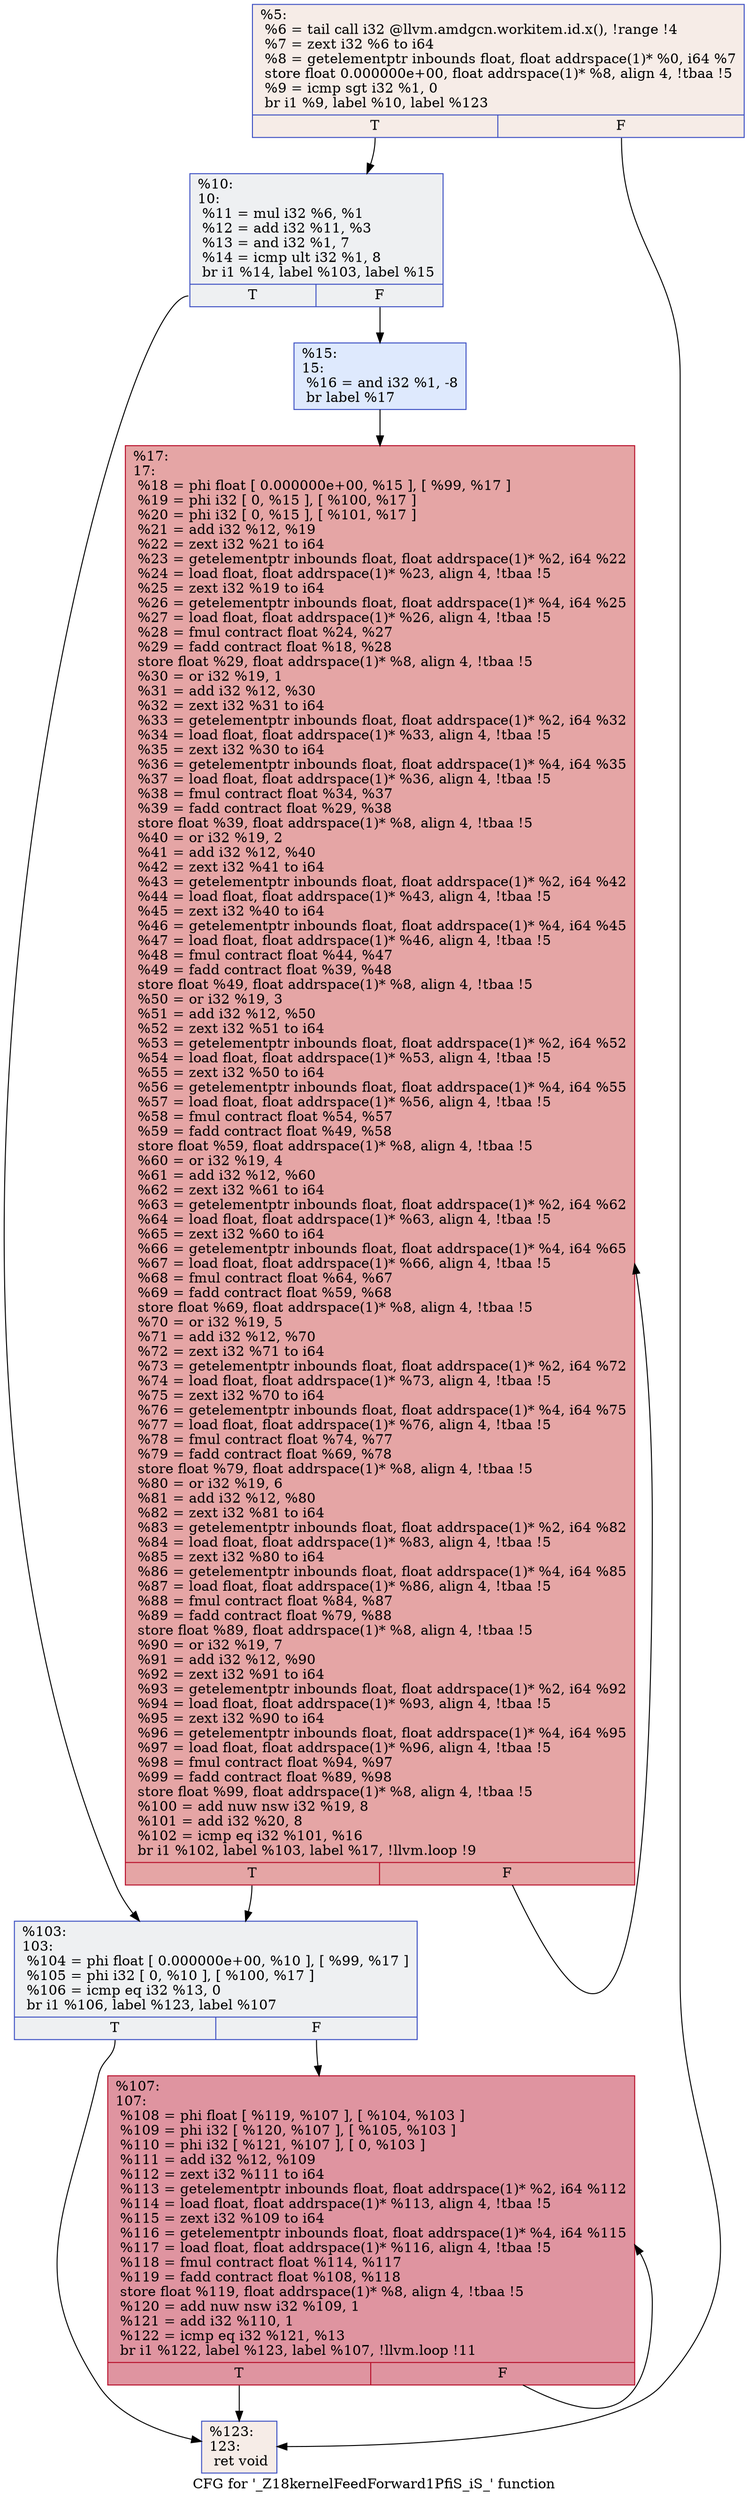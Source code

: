 digraph "CFG for '_Z18kernelFeedForward1PfiS_iS_' function" {
	label="CFG for '_Z18kernelFeedForward1PfiS_iS_' function";

	Node0x614c400 [shape=record,color="#3d50c3ff", style=filled, fillcolor="#ead5c970",label="{%5:\l  %6 = tail call i32 @llvm.amdgcn.workitem.id.x(), !range !4\l  %7 = zext i32 %6 to i64\l  %8 = getelementptr inbounds float, float addrspace(1)* %0, i64 %7\l  store float 0.000000e+00, float addrspace(1)* %8, align 4, !tbaa !5\l  %9 = icmp sgt i32 %1, 0\l  br i1 %9, label %10, label %123\l|{<s0>T|<s1>F}}"];
	Node0x614c400:s0 -> Node0x614e580;
	Node0x614c400:s1 -> Node0x614e610;
	Node0x614e580 [shape=record,color="#3d50c3ff", style=filled, fillcolor="#d9dce170",label="{%10:\l10:                                               \l  %11 = mul i32 %6, %1\l  %12 = add i32 %11, %3\l  %13 = and i32 %1, 7\l  %14 = icmp ult i32 %1, 8\l  br i1 %14, label %103, label %15\l|{<s0>T|<s1>F}}"];
	Node0x614e580:s0 -> Node0x614e9f0;
	Node0x614e580:s1 -> Node0x614ea40;
	Node0x614ea40 [shape=record,color="#3d50c3ff", style=filled, fillcolor="#b5cdfa70",label="{%15:\l15:                                               \l  %16 = and i32 %1, -8\l  br label %17\l}"];
	Node0x614ea40 -> Node0x614d270;
	Node0x614d270 [shape=record,color="#b70d28ff", style=filled, fillcolor="#c5333470",label="{%17:\l17:                                               \l  %18 = phi float [ 0.000000e+00, %15 ], [ %99, %17 ]\l  %19 = phi i32 [ 0, %15 ], [ %100, %17 ]\l  %20 = phi i32 [ 0, %15 ], [ %101, %17 ]\l  %21 = add i32 %12, %19\l  %22 = zext i32 %21 to i64\l  %23 = getelementptr inbounds float, float addrspace(1)* %2, i64 %22\l  %24 = load float, float addrspace(1)* %23, align 4, !tbaa !5\l  %25 = zext i32 %19 to i64\l  %26 = getelementptr inbounds float, float addrspace(1)* %4, i64 %25\l  %27 = load float, float addrspace(1)* %26, align 4, !tbaa !5\l  %28 = fmul contract float %24, %27\l  %29 = fadd contract float %18, %28\l  store float %29, float addrspace(1)* %8, align 4, !tbaa !5\l  %30 = or i32 %19, 1\l  %31 = add i32 %12, %30\l  %32 = zext i32 %31 to i64\l  %33 = getelementptr inbounds float, float addrspace(1)* %2, i64 %32\l  %34 = load float, float addrspace(1)* %33, align 4, !tbaa !5\l  %35 = zext i32 %30 to i64\l  %36 = getelementptr inbounds float, float addrspace(1)* %4, i64 %35\l  %37 = load float, float addrspace(1)* %36, align 4, !tbaa !5\l  %38 = fmul contract float %34, %37\l  %39 = fadd contract float %29, %38\l  store float %39, float addrspace(1)* %8, align 4, !tbaa !5\l  %40 = or i32 %19, 2\l  %41 = add i32 %12, %40\l  %42 = zext i32 %41 to i64\l  %43 = getelementptr inbounds float, float addrspace(1)* %2, i64 %42\l  %44 = load float, float addrspace(1)* %43, align 4, !tbaa !5\l  %45 = zext i32 %40 to i64\l  %46 = getelementptr inbounds float, float addrspace(1)* %4, i64 %45\l  %47 = load float, float addrspace(1)* %46, align 4, !tbaa !5\l  %48 = fmul contract float %44, %47\l  %49 = fadd contract float %39, %48\l  store float %49, float addrspace(1)* %8, align 4, !tbaa !5\l  %50 = or i32 %19, 3\l  %51 = add i32 %12, %50\l  %52 = zext i32 %51 to i64\l  %53 = getelementptr inbounds float, float addrspace(1)* %2, i64 %52\l  %54 = load float, float addrspace(1)* %53, align 4, !tbaa !5\l  %55 = zext i32 %50 to i64\l  %56 = getelementptr inbounds float, float addrspace(1)* %4, i64 %55\l  %57 = load float, float addrspace(1)* %56, align 4, !tbaa !5\l  %58 = fmul contract float %54, %57\l  %59 = fadd contract float %49, %58\l  store float %59, float addrspace(1)* %8, align 4, !tbaa !5\l  %60 = or i32 %19, 4\l  %61 = add i32 %12, %60\l  %62 = zext i32 %61 to i64\l  %63 = getelementptr inbounds float, float addrspace(1)* %2, i64 %62\l  %64 = load float, float addrspace(1)* %63, align 4, !tbaa !5\l  %65 = zext i32 %60 to i64\l  %66 = getelementptr inbounds float, float addrspace(1)* %4, i64 %65\l  %67 = load float, float addrspace(1)* %66, align 4, !tbaa !5\l  %68 = fmul contract float %64, %67\l  %69 = fadd contract float %59, %68\l  store float %69, float addrspace(1)* %8, align 4, !tbaa !5\l  %70 = or i32 %19, 5\l  %71 = add i32 %12, %70\l  %72 = zext i32 %71 to i64\l  %73 = getelementptr inbounds float, float addrspace(1)* %2, i64 %72\l  %74 = load float, float addrspace(1)* %73, align 4, !tbaa !5\l  %75 = zext i32 %70 to i64\l  %76 = getelementptr inbounds float, float addrspace(1)* %4, i64 %75\l  %77 = load float, float addrspace(1)* %76, align 4, !tbaa !5\l  %78 = fmul contract float %74, %77\l  %79 = fadd contract float %69, %78\l  store float %79, float addrspace(1)* %8, align 4, !tbaa !5\l  %80 = or i32 %19, 6\l  %81 = add i32 %12, %80\l  %82 = zext i32 %81 to i64\l  %83 = getelementptr inbounds float, float addrspace(1)* %2, i64 %82\l  %84 = load float, float addrspace(1)* %83, align 4, !tbaa !5\l  %85 = zext i32 %80 to i64\l  %86 = getelementptr inbounds float, float addrspace(1)* %4, i64 %85\l  %87 = load float, float addrspace(1)* %86, align 4, !tbaa !5\l  %88 = fmul contract float %84, %87\l  %89 = fadd contract float %79, %88\l  store float %89, float addrspace(1)* %8, align 4, !tbaa !5\l  %90 = or i32 %19, 7\l  %91 = add i32 %12, %90\l  %92 = zext i32 %91 to i64\l  %93 = getelementptr inbounds float, float addrspace(1)* %2, i64 %92\l  %94 = load float, float addrspace(1)* %93, align 4, !tbaa !5\l  %95 = zext i32 %90 to i64\l  %96 = getelementptr inbounds float, float addrspace(1)* %4, i64 %95\l  %97 = load float, float addrspace(1)* %96, align 4, !tbaa !5\l  %98 = fmul contract float %94, %97\l  %99 = fadd contract float %89, %98\l  store float %99, float addrspace(1)* %8, align 4, !tbaa !5\l  %100 = add nuw nsw i32 %19, 8\l  %101 = add i32 %20, 8\l  %102 = icmp eq i32 %101, %16\l  br i1 %102, label %103, label %17, !llvm.loop !9\l|{<s0>T|<s1>F}}"];
	Node0x614d270:s0 -> Node0x614e9f0;
	Node0x614d270:s1 -> Node0x614d270;
	Node0x614e9f0 [shape=record,color="#3d50c3ff", style=filled, fillcolor="#d9dce170",label="{%103:\l103:                                              \l  %104 = phi float [ 0.000000e+00, %10 ], [ %99, %17 ]\l  %105 = phi i32 [ 0, %10 ], [ %100, %17 ]\l  %106 = icmp eq i32 %13, 0\l  br i1 %106, label %123, label %107\l|{<s0>T|<s1>F}}"];
	Node0x614e9f0:s0 -> Node0x614e610;
	Node0x614e9f0:s1 -> Node0x6152dd0;
	Node0x6152dd0 [shape=record,color="#b70d28ff", style=filled, fillcolor="#b70d2870",label="{%107:\l107:                                              \l  %108 = phi float [ %119, %107 ], [ %104, %103 ]\l  %109 = phi i32 [ %120, %107 ], [ %105, %103 ]\l  %110 = phi i32 [ %121, %107 ], [ 0, %103 ]\l  %111 = add i32 %12, %109\l  %112 = zext i32 %111 to i64\l  %113 = getelementptr inbounds float, float addrspace(1)* %2, i64 %112\l  %114 = load float, float addrspace(1)* %113, align 4, !tbaa !5\l  %115 = zext i32 %109 to i64\l  %116 = getelementptr inbounds float, float addrspace(1)* %4, i64 %115\l  %117 = load float, float addrspace(1)* %116, align 4, !tbaa !5\l  %118 = fmul contract float %114, %117\l  %119 = fadd contract float %108, %118\l  store float %119, float addrspace(1)* %8, align 4, !tbaa !5\l  %120 = add nuw nsw i32 %109, 1\l  %121 = add i32 %110, 1\l  %122 = icmp eq i32 %121, %13\l  br i1 %122, label %123, label %107, !llvm.loop !11\l|{<s0>T|<s1>F}}"];
	Node0x6152dd0:s0 -> Node0x614e610;
	Node0x6152dd0:s1 -> Node0x6152dd0;
	Node0x614e610 [shape=record,color="#3d50c3ff", style=filled, fillcolor="#ead5c970",label="{%123:\l123:                                              \l  ret void\l}"];
}
